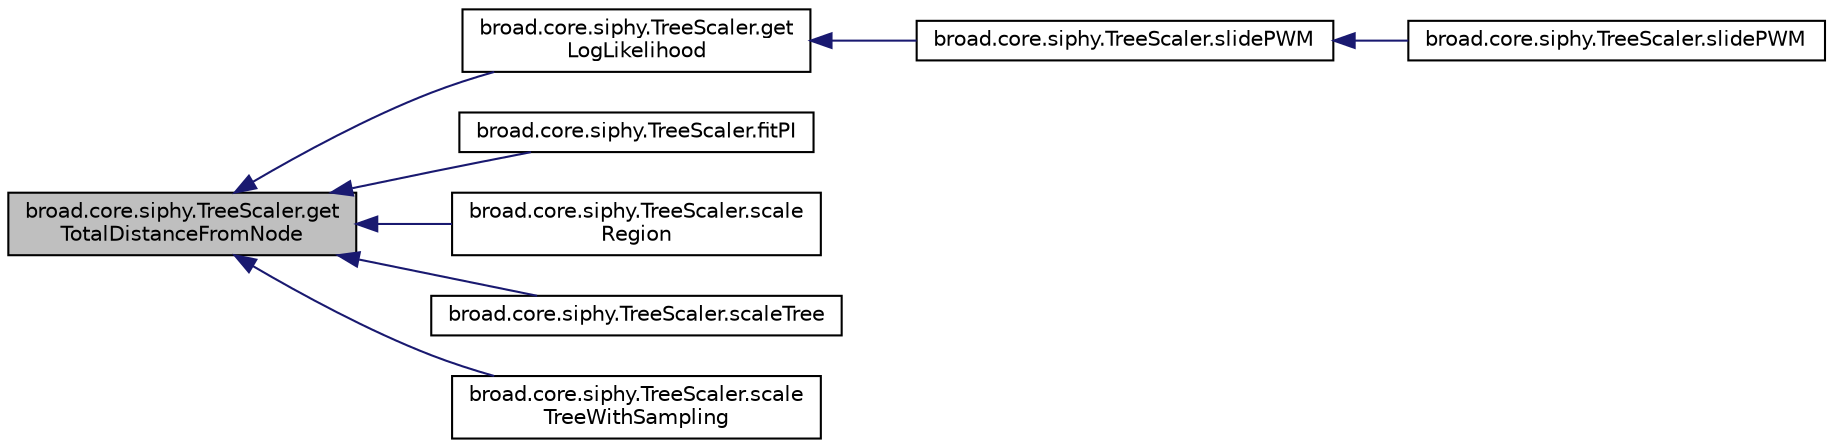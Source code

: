 digraph "broad.core.siphy.TreeScaler.getTotalDistanceFromNode"
{
  edge [fontname="Helvetica",fontsize="10",labelfontname="Helvetica",labelfontsize="10"];
  node [fontname="Helvetica",fontsize="10",shape=record];
  rankdir="LR";
  Node1 [label="broad.core.siphy.TreeScaler.get\lTotalDistanceFromNode",height=0.2,width=0.4,color="black", fillcolor="grey75", style="filled" fontcolor="black"];
  Node1 -> Node2 [dir="back",color="midnightblue",fontsize="10",style="solid"];
  Node2 [label="broad.core.siphy.TreeScaler.get\lLogLikelihood",height=0.2,width=0.4,color="black", fillcolor="white", style="filled",URL="$classbroad_1_1core_1_1siphy_1_1_tree_scaler.html#aa28eca418572c1475df5d267edaa9487"];
  Node2 -> Node3 [dir="back",color="midnightblue",fontsize="10",style="solid"];
  Node3 [label="broad.core.siphy.TreeScaler.slidePWM",height=0.2,width=0.4,color="black", fillcolor="white", style="filled",URL="$classbroad_1_1core_1_1siphy_1_1_tree_scaler.html#ab203584b3ace8a8a7c80781f94dde180"];
  Node3 -> Node4 [dir="back",color="midnightblue",fontsize="10",style="solid"];
  Node4 [label="broad.core.siphy.TreeScaler.slidePWM",height=0.2,width=0.4,color="black", fillcolor="white", style="filled",URL="$classbroad_1_1core_1_1siphy_1_1_tree_scaler.html#a45de3c44b31473586a9783d20de81554"];
  Node1 -> Node5 [dir="back",color="midnightblue",fontsize="10",style="solid"];
  Node5 [label="broad.core.siphy.TreeScaler.fitPI",height=0.2,width=0.4,color="black", fillcolor="white", style="filled",URL="$classbroad_1_1core_1_1siphy_1_1_tree_scaler.html#a37ff6aa0bde1d0506362c6b515cc312c"];
  Node1 -> Node6 [dir="back",color="midnightblue",fontsize="10",style="solid"];
  Node6 [label="broad.core.siphy.TreeScaler.scale\lRegion",height=0.2,width=0.4,color="black", fillcolor="white", style="filled",URL="$classbroad_1_1core_1_1siphy_1_1_tree_scaler.html#a690046ea37206c916a3f3834fda6f203"];
  Node1 -> Node7 [dir="back",color="midnightblue",fontsize="10",style="solid"];
  Node7 [label="broad.core.siphy.TreeScaler.scaleTree",height=0.2,width=0.4,color="black", fillcolor="white", style="filled",URL="$classbroad_1_1core_1_1siphy_1_1_tree_scaler.html#a6f7ecab5c4a2cddb25a3540d72ba5d27"];
  Node1 -> Node8 [dir="back",color="midnightblue",fontsize="10",style="solid"];
  Node8 [label="broad.core.siphy.TreeScaler.scale\lTreeWithSampling",height=0.2,width=0.4,color="black", fillcolor="white", style="filled",URL="$classbroad_1_1core_1_1siphy_1_1_tree_scaler.html#a385c075371190ba318182301e4b907fb"];
}
